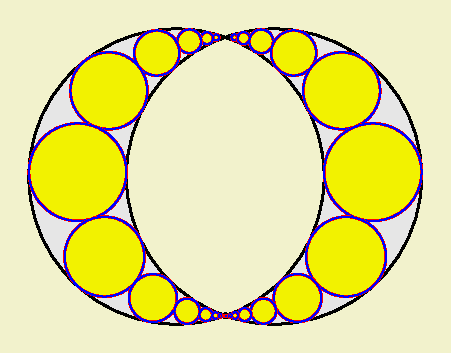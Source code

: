 import geometry; size(8cm,0);
point P=(0,-4.5); dot(P); inversion inv=inversion(1,P);
line l1=line((0,0),(1,0.35)), l2=line((0,0),(-1,0.35));
path g1=inv*l1, g2=inv*l2;
fill(g1^^g2,evenodd+lightgrey); draw(g1,linewidth(bp)); draw(g2,linewidth(bp));

for (int i:new int[]{-1,1}) {
  point P=(i*0.1,0); triangle t=triangle(shift(P)*vline,l1,l2); int n=15;
  for (int j=0; j <= n; ++j) {
    circle C=excircle(t.AB);
    t=triangle(shift(angpoint(C,(i-1)*90))*vline,l1,l2);
    circle Cp=inv*C; path g=Cp; fill(g,0.95*yellow); draw(g,bp+red); draw(g,blue); }}
shipout(bbox(5mm,Fill(rgb(0.95,0.95,0.8))));
